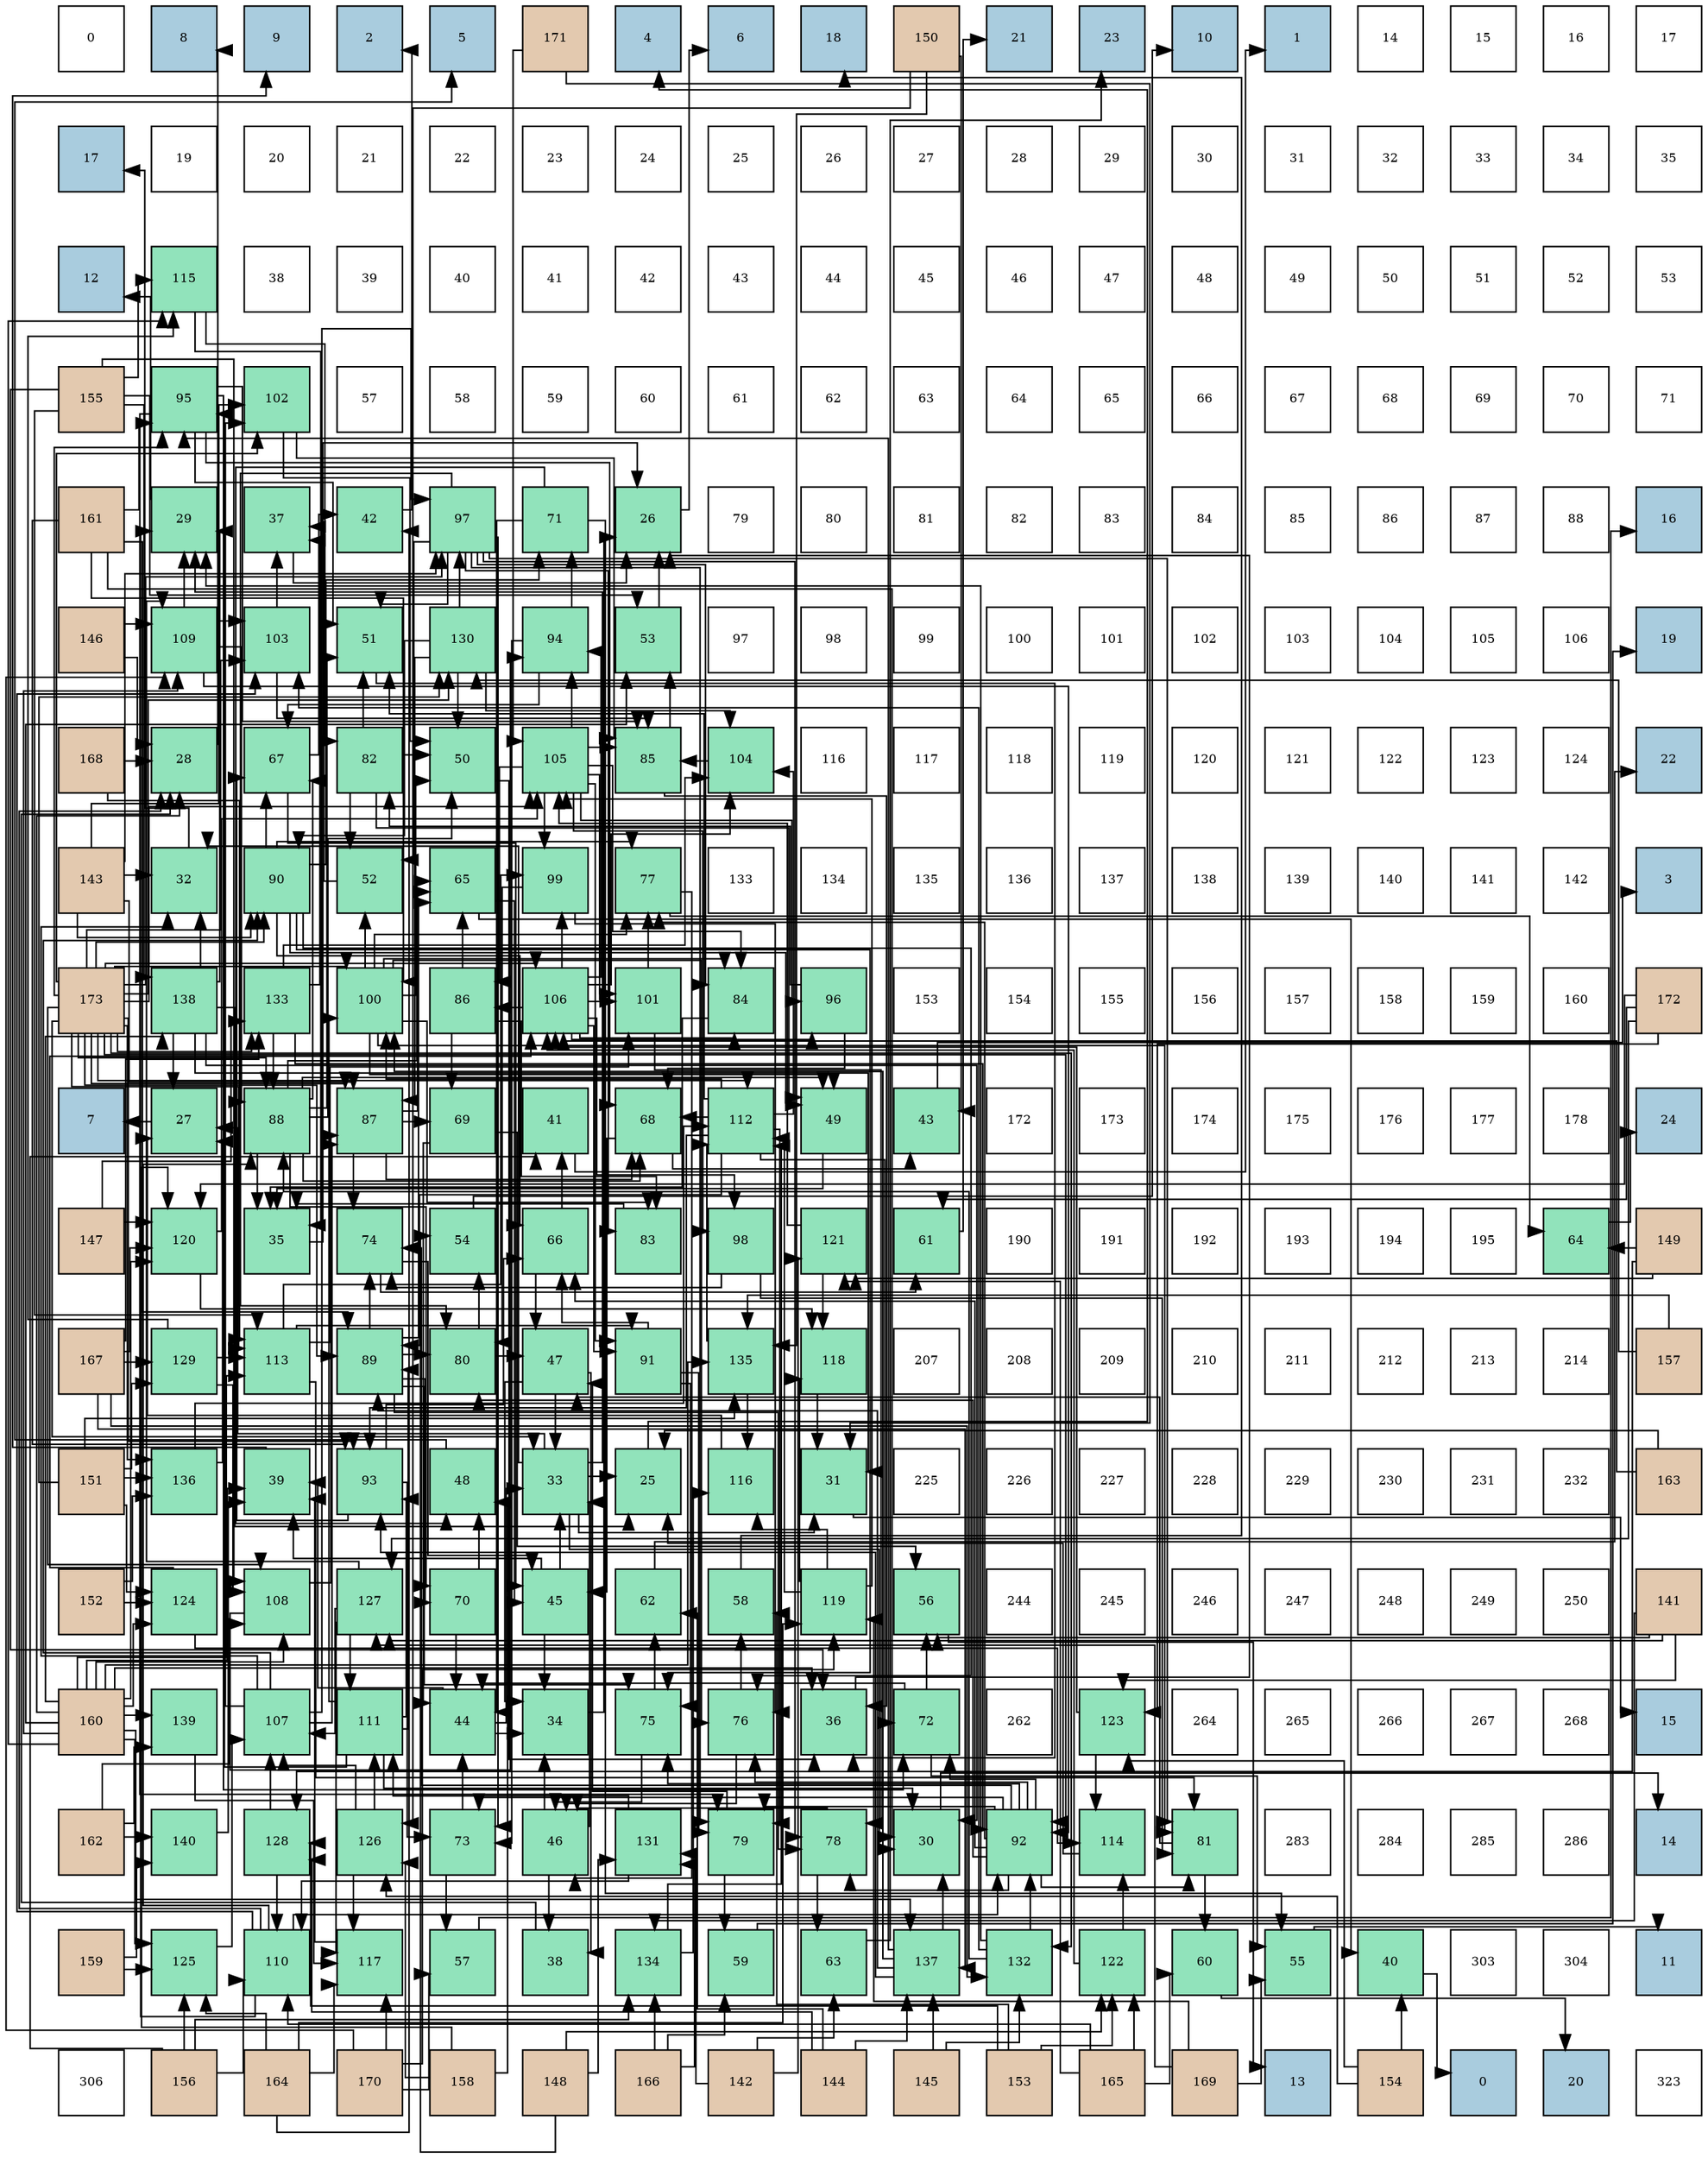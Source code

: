 digraph layout{
 rankdir=TB;
 splines=ortho;
 node [style=filled shape=square fixedsize=true width=0.6];
0[label="0", fontsize=8, fillcolor="#ffffff"];
1[label="8", fontsize=8, fillcolor="#a9ccde"];
2[label="9", fontsize=8, fillcolor="#a9ccde"];
3[label="2", fontsize=8, fillcolor="#a9ccde"];
4[label="5", fontsize=8, fillcolor="#a9ccde"];
5[label="171", fontsize=8, fillcolor="#e3c9af"];
6[label="4", fontsize=8, fillcolor="#a9ccde"];
7[label="6", fontsize=8, fillcolor="#a9ccde"];
8[label="18", fontsize=8, fillcolor="#a9ccde"];
9[label="150", fontsize=8, fillcolor="#e3c9af"];
10[label="21", fontsize=8, fillcolor="#a9ccde"];
11[label="23", fontsize=8, fillcolor="#a9ccde"];
12[label="10", fontsize=8, fillcolor="#a9ccde"];
13[label="1", fontsize=8, fillcolor="#a9ccde"];
14[label="14", fontsize=8, fillcolor="#ffffff"];
15[label="15", fontsize=8, fillcolor="#ffffff"];
16[label="16", fontsize=8, fillcolor="#ffffff"];
17[label="17", fontsize=8, fillcolor="#ffffff"];
18[label="17", fontsize=8, fillcolor="#a9ccde"];
19[label="19", fontsize=8, fillcolor="#ffffff"];
20[label="20", fontsize=8, fillcolor="#ffffff"];
21[label="21", fontsize=8, fillcolor="#ffffff"];
22[label="22", fontsize=8, fillcolor="#ffffff"];
23[label="23", fontsize=8, fillcolor="#ffffff"];
24[label="24", fontsize=8, fillcolor="#ffffff"];
25[label="25", fontsize=8, fillcolor="#ffffff"];
26[label="26", fontsize=8, fillcolor="#ffffff"];
27[label="27", fontsize=8, fillcolor="#ffffff"];
28[label="28", fontsize=8, fillcolor="#ffffff"];
29[label="29", fontsize=8, fillcolor="#ffffff"];
30[label="30", fontsize=8, fillcolor="#ffffff"];
31[label="31", fontsize=8, fillcolor="#ffffff"];
32[label="32", fontsize=8, fillcolor="#ffffff"];
33[label="33", fontsize=8, fillcolor="#ffffff"];
34[label="34", fontsize=8, fillcolor="#ffffff"];
35[label="35", fontsize=8, fillcolor="#ffffff"];
36[label="12", fontsize=8, fillcolor="#a9ccde"];
37[label="115", fontsize=8, fillcolor="#91e3bb"];
38[label="38", fontsize=8, fillcolor="#ffffff"];
39[label="39", fontsize=8, fillcolor="#ffffff"];
40[label="40", fontsize=8, fillcolor="#ffffff"];
41[label="41", fontsize=8, fillcolor="#ffffff"];
42[label="42", fontsize=8, fillcolor="#ffffff"];
43[label="43", fontsize=8, fillcolor="#ffffff"];
44[label="44", fontsize=8, fillcolor="#ffffff"];
45[label="45", fontsize=8, fillcolor="#ffffff"];
46[label="46", fontsize=8, fillcolor="#ffffff"];
47[label="47", fontsize=8, fillcolor="#ffffff"];
48[label="48", fontsize=8, fillcolor="#ffffff"];
49[label="49", fontsize=8, fillcolor="#ffffff"];
50[label="50", fontsize=8, fillcolor="#ffffff"];
51[label="51", fontsize=8, fillcolor="#ffffff"];
52[label="52", fontsize=8, fillcolor="#ffffff"];
53[label="53", fontsize=8, fillcolor="#ffffff"];
54[label="155", fontsize=8, fillcolor="#e3c9af"];
55[label="95", fontsize=8, fillcolor="#91e3bb"];
56[label="102", fontsize=8, fillcolor="#91e3bb"];
57[label="57", fontsize=8, fillcolor="#ffffff"];
58[label="58", fontsize=8, fillcolor="#ffffff"];
59[label="59", fontsize=8, fillcolor="#ffffff"];
60[label="60", fontsize=8, fillcolor="#ffffff"];
61[label="61", fontsize=8, fillcolor="#ffffff"];
62[label="62", fontsize=8, fillcolor="#ffffff"];
63[label="63", fontsize=8, fillcolor="#ffffff"];
64[label="64", fontsize=8, fillcolor="#ffffff"];
65[label="65", fontsize=8, fillcolor="#ffffff"];
66[label="66", fontsize=8, fillcolor="#ffffff"];
67[label="67", fontsize=8, fillcolor="#ffffff"];
68[label="68", fontsize=8, fillcolor="#ffffff"];
69[label="69", fontsize=8, fillcolor="#ffffff"];
70[label="70", fontsize=8, fillcolor="#ffffff"];
71[label="71", fontsize=8, fillcolor="#ffffff"];
72[label="161", fontsize=8, fillcolor="#e3c9af"];
73[label="29", fontsize=8, fillcolor="#91e3bb"];
74[label="37", fontsize=8, fillcolor="#91e3bb"];
75[label="42", fontsize=8, fillcolor="#91e3bb"];
76[label="97", fontsize=8, fillcolor="#91e3bb"];
77[label="71", fontsize=8, fillcolor="#91e3bb"];
78[label="26", fontsize=8, fillcolor="#91e3bb"];
79[label="79", fontsize=8, fillcolor="#ffffff"];
80[label="80", fontsize=8, fillcolor="#ffffff"];
81[label="81", fontsize=8, fillcolor="#ffffff"];
82[label="82", fontsize=8, fillcolor="#ffffff"];
83[label="83", fontsize=8, fillcolor="#ffffff"];
84[label="84", fontsize=8, fillcolor="#ffffff"];
85[label="85", fontsize=8, fillcolor="#ffffff"];
86[label="86", fontsize=8, fillcolor="#ffffff"];
87[label="87", fontsize=8, fillcolor="#ffffff"];
88[label="88", fontsize=8, fillcolor="#ffffff"];
89[label="16", fontsize=8, fillcolor="#a9ccde"];
90[label="146", fontsize=8, fillcolor="#e3c9af"];
91[label="109", fontsize=8, fillcolor="#91e3bb"];
92[label="103", fontsize=8, fillcolor="#91e3bb"];
93[label="51", fontsize=8, fillcolor="#91e3bb"];
94[label="130", fontsize=8, fillcolor="#91e3bb"];
95[label="94", fontsize=8, fillcolor="#91e3bb"];
96[label="53", fontsize=8, fillcolor="#91e3bb"];
97[label="97", fontsize=8, fillcolor="#ffffff"];
98[label="98", fontsize=8, fillcolor="#ffffff"];
99[label="99", fontsize=8, fillcolor="#ffffff"];
100[label="100", fontsize=8, fillcolor="#ffffff"];
101[label="101", fontsize=8, fillcolor="#ffffff"];
102[label="102", fontsize=8, fillcolor="#ffffff"];
103[label="103", fontsize=8, fillcolor="#ffffff"];
104[label="104", fontsize=8, fillcolor="#ffffff"];
105[label="105", fontsize=8, fillcolor="#ffffff"];
106[label="106", fontsize=8, fillcolor="#ffffff"];
107[label="19", fontsize=8, fillcolor="#a9ccde"];
108[label="168", fontsize=8, fillcolor="#e3c9af"];
109[label="28", fontsize=8, fillcolor="#91e3bb"];
110[label="67", fontsize=8, fillcolor="#91e3bb"];
111[label="82", fontsize=8, fillcolor="#91e3bb"];
112[label="50", fontsize=8, fillcolor="#91e3bb"];
113[label="105", fontsize=8, fillcolor="#91e3bb"];
114[label="85", fontsize=8, fillcolor="#91e3bb"];
115[label="104", fontsize=8, fillcolor="#91e3bb"];
116[label="116", fontsize=8, fillcolor="#ffffff"];
117[label="117", fontsize=8, fillcolor="#ffffff"];
118[label="118", fontsize=8, fillcolor="#ffffff"];
119[label="119", fontsize=8, fillcolor="#ffffff"];
120[label="120", fontsize=8, fillcolor="#ffffff"];
121[label="121", fontsize=8, fillcolor="#ffffff"];
122[label="122", fontsize=8, fillcolor="#ffffff"];
123[label="123", fontsize=8, fillcolor="#ffffff"];
124[label="124", fontsize=8, fillcolor="#ffffff"];
125[label="22", fontsize=8, fillcolor="#a9ccde"];
126[label="143", fontsize=8, fillcolor="#e3c9af"];
127[label="32", fontsize=8, fillcolor="#91e3bb"];
128[label="90", fontsize=8, fillcolor="#91e3bb"];
129[label="52", fontsize=8, fillcolor="#91e3bb"];
130[label="65", fontsize=8, fillcolor="#91e3bb"];
131[label="99", fontsize=8, fillcolor="#91e3bb"];
132[label="77", fontsize=8, fillcolor="#91e3bb"];
133[label="133", fontsize=8, fillcolor="#ffffff"];
134[label="134", fontsize=8, fillcolor="#ffffff"];
135[label="135", fontsize=8, fillcolor="#ffffff"];
136[label="136", fontsize=8, fillcolor="#ffffff"];
137[label="137", fontsize=8, fillcolor="#ffffff"];
138[label="138", fontsize=8, fillcolor="#ffffff"];
139[label="139", fontsize=8, fillcolor="#ffffff"];
140[label="140", fontsize=8, fillcolor="#ffffff"];
141[label="141", fontsize=8, fillcolor="#ffffff"];
142[label="142", fontsize=8, fillcolor="#ffffff"];
143[label="3", fontsize=8, fillcolor="#a9ccde"];
144[label="173", fontsize=8, fillcolor="#e3c9af"];
145[label="138", fontsize=8, fillcolor="#91e3bb"];
146[label="133", fontsize=8, fillcolor="#91e3bb"];
147[label="100", fontsize=8, fillcolor="#91e3bb"];
148[label="86", fontsize=8, fillcolor="#91e3bb"];
149[label="106", fontsize=8, fillcolor="#91e3bb"];
150[label="101", fontsize=8, fillcolor="#91e3bb"];
151[label="84", fontsize=8, fillcolor="#91e3bb"];
152[label="96", fontsize=8, fillcolor="#91e3bb"];
153[label="153", fontsize=8, fillcolor="#ffffff"];
154[label="154", fontsize=8, fillcolor="#ffffff"];
155[label="155", fontsize=8, fillcolor="#ffffff"];
156[label="156", fontsize=8, fillcolor="#ffffff"];
157[label="157", fontsize=8, fillcolor="#ffffff"];
158[label="158", fontsize=8, fillcolor="#ffffff"];
159[label="159", fontsize=8, fillcolor="#ffffff"];
160[label="160", fontsize=8, fillcolor="#ffffff"];
161[label="172", fontsize=8, fillcolor="#e3c9af"];
162[label="7", fontsize=8, fillcolor="#a9ccde"];
163[label="27", fontsize=8, fillcolor="#91e3bb"];
164[label="88", fontsize=8, fillcolor="#91e3bb"];
165[label="87", fontsize=8, fillcolor="#91e3bb"];
166[label="69", fontsize=8, fillcolor="#91e3bb"];
167[label="41", fontsize=8, fillcolor="#91e3bb"];
168[label="68", fontsize=8, fillcolor="#91e3bb"];
169[label="112", fontsize=8, fillcolor="#91e3bb"];
170[label="49", fontsize=8, fillcolor="#91e3bb"];
171[label="43", fontsize=8, fillcolor="#91e3bb"];
172[label="172", fontsize=8, fillcolor="#ffffff"];
173[label="173", fontsize=8, fillcolor="#ffffff"];
174[label="174", fontsize=8, fillcolor="#ffffff"];
175[label="175", fontsize=8, fillcolor="#ffffff"];
176[label="176", fontsize=8, fillcolor="#ffffff"];
177[label="177", fontsize=8, fillcolor="#ffffff"];
178[label="178", fontsize=8, fillcolor="#ffffff"];
179[label="24", fontsize=8, fillcolor="#a9ccde"];
180[label="147", fontsize=8, fillcolor="#e3c9af"];
181[label="120", fontsize=8, fillcolor="#91e3bb"];
182[label="35", fontsize=8, fillcolor="#91e3bb"];
183[label="74", fontsize=8, fillcolor="#91e3bb"];
184[label="54", fontsize=8, fillcolor="#91e3bb"];
185[label="66", fontsize=8, fillcolor="#91e3bb"];
186[label="83", fontsize=8, fillcolor="#91e3bb"];
187[label="98", fontsize=8, fillcolor="#91e3bb"];
188[label="121", fontsize=8, fillcolor="#91e3bb"];
189[label="61", fontsize=8, fillcolor="#91e3bb"];
190[label="190", fontsize=8, fillcolor="#ffffff"];
191[label="191", fontsize=8, fillcolor="#ffffff"];
192[label="192", fontsize=8, fillcolor="#ffffff"];
193[label="193", fontsize=8, fillcolor="#ffffff"];
194[label="194", fontsize=8, fillcolor="#ffffff"];
195[label="195", fontsize=8, fillcolor="#ffffff"];
196[label="64", fontsize=8, fillcolor="#91e3bb"];
197[label="149", fontsize=8, fillcolor="#e3c9af"];
198[label="167", fontsize=8, fillcolor="#e3c9af"];
199[label="129", fontsize=8, fillcolor="#91e3bb"];
200[label="113", fontsize=8, fillcolor="#91e3bb"];
201[label="89", fontsize=8, fillcolor="#91e3bb"];
202[label="80", fontsize=8, fillcolor="#91e3bb"];
203[label="47", fontsize=8, fillcolor="#91e3bb"];
204[label="91", fontsize=8, fillcolor="#91e3bb"];
205[label="135", fontsize=8, fillcolor="#91e3bb"];
206[label="118", fontsize=8, fillcolor="#91e3bb"];
207[label="207", fontsize=8, fillcolor="#ffffff"];
208[label="208", fontsize=8, fillcolor="#ffffff"];
209[label="209", fontsize=8, fillcolor="#ffffff"];
210[label="210", fontsize=8, fillcolor="#ffffff"];
211[label="211", fontsize=8, fillcolor="#ffffff"];
212[label="212", fontsize=8, fillcolor="#ffffff"];
213[label="213", fontsize=8, fillcolor="#ffffff"];
214[label="214", fontsize=8, fillcolor="#ffffff"];
215[label="157", fontsize=8, fillcolor="#e3c9af"];
216[label="151", fontsize=8, fillcolor="#e3c9af"];
217[label="136", fontsize=8, fillcolor="#91e3bb"];
218[label="39", fontsize=8, fillcolor="#91e3bb"];
219[label="93", fontsize=8, fillcolor="#91e3bb"];
220[label="48", fontsize=8, fillcolor="#91e3bb"];
221[label="33", fontsize=8, fillcolor="#91e3bb"];
222[label="25", fontsize=8, fillcolor="#91e3bb"];
223[label="116", fontsize=8, fillcolor="#91e3bb"];
224[label="31", fontsize=8, fillcolor="#91e3bb"];
225[label="225", fontsize=8, fillcolor="#ffffff"];
226[label="226", fontsize=8, fillcolor="#ffffff"];
227[label="227", fontsize=8, fillcolor="#ffffff"];
228[label="228", fontsize=8, fillcolor="#ffffff"];
229[label="229", fontsize=8, fillcolor="#ffffff"];
230[label="230", fontsize=8, fillcolor="#ffffff"];
231[label="231", fontsize=8, fillcolor="#ffffff"];
232[label="232", fontsize=8, fillcolor="#ffffff"];
233[label="163", fontsize=8, fillcolor="#e3c9af"];
234[label="152", fontsize=8, fillcolor="#e3c9af"];
235[label="124", fontsize=8, fillcolor="#91e3bb"];
236[label="108", fontsize=8, fillcolor="#91e3bb"];
237[label="127", fontsize=8, fillcolor="#91e3bb"];
238[label="70", fontsize=8, fillcolor="#91e3bb"];
239[label="45", fontsize=8, fillcolor="#91e3bb"];
240[label="62", fontsize=8, fillcolor="#91e3bb"];
241[label="58", fontsize=8, fillcolor="#91e3bb"];
242[label="119", fontsize=8, fillcolor="#91e3bb"];
243[label="56", fontsize=8, fillcolor="#91e3bb"];
244[label="244", fontsize=8, fillcolor="#ffffff"];
245[label="245", fontsize=8, fillcolor="#ffffff"];
246[label="246", fontsize=8, fillcolor="#ffffff"];
247[label="247", fontsize=8, fillcolor="#ffffff"];
248[label="248", fontsize=8, fillcolor="#ffffff"];
249[label="249", fontsize=8, fillcolor="#ffffff"];
250[label="250", fontsize=8, fillcolor="#ffffff"];
251[label="141", fontsize=8, fillcolor="#e3c9af"];
252[label="160", fontsize=8, fillcolor="#e3c9af"];
253[label="139", fontsize=8, fillcolor="#91e3bb"];
254[label="107", fontsize=8, fillcolor="#91e3bb"];
255[label="111", fontsize=8, fillcolor="#91e3bb"];
256[label="44", fontsize=8, fillcolor="#91e3bb"];
257[label="34", fontsize=8, fillcolor="#91e3bb"];
258[label="75", fontsize=8, fillcolor="#91e3bb"];
259[label="76", fontsize=8, fillcolor="#91e3bb"];
260[label="36", fontsize=8, fillcolor="#91e3bb"];
261[label="72", fontsize=8, fillcolor="#91e3bb"];
262[label="262", fontsize=8, fillcolor="#ffffff"];
263[label="123", fontsize=8, fillcolor="#91e3bb"];
264[label="264", fontsize=8, fillcolor="#ffffff"];
265[label="265", fontsize=8, fillcolor="#ffffff"];
266[label="266", fontsize=8, fillcolor="#ffffff"];
267[label="267", fontsize=8, fillcolor="#ffffff"];
268[label="268", fontsize=8, fillcolor="#ffffff"];
269[label="15", fontsize=8, fillcolor="#a9ccde"];
270[label="162", fontsize=8, fillcolor="#e3c9af"];
271[label="140", fontsize=8, fillcolor="#91e3bb"];
272[label="128", fontsize=8, fillcolor="#91e3bb"];
273[label="126", fontsize=8, fillcolor="#91e3bb"];
274[label="73", fontsize=8, fillcolor="#91e3bb"];
275[label="46", fontsize=8, fillcolor="#91e3bb"];
276[label="131", fontsize=8, fillcolor="#91e3bb"];
277[label="79", fontsize=8, fillcolor="#91e3bb"];
278[label="78", fontsize=8, fillcolor="#91e3bb"];
279[label="30", fontsize=8, fillcolor="#91e3bb"];
280[label="92", fontsize=8, fillcolor="#91e3bb"];
281[label="114", fontsize=8, fillcolor="#91e3bb"];
282[label="81", fontsize=8, fillcolor="#91e3bb"];
283[label="283", fontsize=8, fillcolor="#ffffff"];
284[label="284", fontsize=8, fillcolor="#ffffff"];
285[label="285", fontsize=8, fillcolor="#ffffff"];
286[label="286", fontsize=8, fillcolor="#ffffff"];
287[label="14", fontsize=8, fillcolor="#a9ccde"];
288[label="159", fontsize=8, fillcolor="#e3c9af"];
289[label="125", fontsize=8, fillcolor="#91e3bb"];
290[label="110", fontsize=8, fillcolor="#91e3bb"];
291[label="117", fontsize=8, fillcolor="#91e3bb"];
292[label="57", fontsize=8, fillcolor="#91e3bb"];
293[label="38", fontsize=8, fillcolor="#91e3bb"];
294[label="134", fontsize=8, fillcolor="#91e3bb"];
295[label="59", fontsize=8, fillcolor="#91e3bb"];
296[label="63", fontsize=8, fillcolor="#91e3bb"];
297[label="137", fontsize=8, fillcolor="#91e3bb"];
298[label="132", fontsize=8, fillcolor="#91e3bb"];
299[label="122", fontsize=8, fillcolor="#91e3bb"];
300[label="60", fontsize=8, fillcolor="#91e3bb"];
301[label="55", fontsize=8, fillcolor="#91e3bb"];
302[label="40", fontsize=8, fillcolor="#91e3bb"];
303[label="303", fontsize=8, fillcolor="#ffffff"];
304[label="304", fontsize=8, fillcolor="#ffffff"];
305[label="11", fontsize=8, fillcolor="#a9ccde"];
306[label="306", fontsize=8, fillcolor="#ffffff"];
307[label="156", fontsize=8, fillcolor="#e3c9af"];
308[label="164", fontsize=8, fillcolor="#e3c9af"];
309[label="170", fontsize=8, fillcolor="#e3c9af"];
310[label="158", fontsize=8, fillcolor="#e3c9af"];
311[label="148", fontsize=8, fillcolor="#e3c9af"];
312[label="166", fontsize=8, fillcolor="#e3c9af"];
313[label="142", fontsize=8, fillcolor="#e3c9af"];
314[label="144", fontsize=8, fillcolor="#e3c9af"];
315[label="145", fontsize=8, fillcolor="#e3c9af"];
316[label="153", fontsize=8, fillcolor="#e3c9af"];
317[label="165", fontsize=8, fillcolor="#e3c9af"];
318[label="169", fontsize=8, fillcolor="#e3c9af"];
319[label="13", fontsize=8, fillcolor="#a9ccde"];
320[label="154", fontsize=8, fillcolor="#e3c9af"];
321[label="0", fontsize=8, fillcolor="#a9ccde"];
322[label="20", fontsize=8, fillcolor="#a9ccde"];
323[label="323", fontsize=8, fillcolor="#ffffff"];
edge [constraint=false, style=vis];222 -> 6;
78 -> 7;
163 -> 162;
109 -> 1;
73 -> 36;
279 -> 287;
224 -> 269;
127 -> 18;
221 -> 222;
221 -> 163;
221 -> 73;
221 -> 279;
221 -> 224;
221 -> 127;
257 -> 78;
182 -> 78;
260 -> 78;
74 -> 78;
293 -> 109;
218 -> 2;
302 -> 321;
167 -> 13;
75 -> 3;
171 -> 143;
256 -> 221;
256 -> 257;
256 -> 218;
239 -> 221;
239 -> 257;
239 -> 218;
275 -> 221;
275 -> 257;
275 -> 293;
203 -> 221;
203 -> 257;
203 -> 293;
220 -> 4;
170 -> 182;
112 -> 260;
93 -> 260;
129 -> 74;
96 -> 78;
184 -> 12;
301 -> 305;
243 -> 319;
292 -> 89;
241 -> 8;
295 -> 107;
300 -> 322;
189 -> 10;
240 -> 125;
296 -> 11;
196 -> 179;
130 -> 302;
130 -> 239;
185 -> 167;
185 -> 203;
110 -> 75;
110 -> 239;
168 -> 171;
168 -> 239;
166 -> 256;
166 -> 243;
238 -> 256;
238 -> 220;
77 -> 256;
77 -> 220;
77 -> 301;
261 -> 256;
261 -> 301;
261 -> 243;
274 -> 256;
274 -> 292;
183 -> 239;
183 -> 189;
258 -> 275;
258 -> 240;
259 -> 275;
259 -> 241;
132 -> 275;
132 -> 196;
278 -> 275;
278 -> 296;
277 -> 203;
277 -> 295;
202 -> 203;
202 -> 184;
282 -> 203;
282 -> 300;
111 -> 170;
111 -> 112;
111 -> 93;
111 -> 129;
186 -> 182;
151 -> 182;
114 -> 260;
114 -> 96;
148 -> 130;
148 -> 166;
148 -> 186;
165 -> 130;
165 -> 168;
165 -> 166;
165 -> 183;
164 -> 182;
164 -> 170;
164 -> 112;
164 -> 93;
164 -> 130;
164 -> 110;
164 -> 168;
164 -> 238;
201 -> 130;
201 -> 238;
201 -> 183;
201 -> 258;
201 -> 278;
201 -> 202;
128 -> 170;
128 -> 185;
128 -> 110;
128 -> 77;
128 -> 258;
128 -> 259;
128 -> 132;
204 -> 185;
204 -> 258;
204 -> 277;
280 -> 185;
280 -> 261;
280 -> 274;
280 -> 183;
280 -> 258;
280 -> 259;
280 -> 132;
280 -> 278;
280 -> 277;
280 -> 202;
280 -> 282;
219 -> 185;
219 -> 110;
219 -> 274;
95 -> 110;
95 -> 77;
95 -> 274;
55 -> 93;
55 -> 168;
55 -> 261;
55 -> 277;
55 -> 114;
152 -> 168;
152 -> 111;
76 -> 93;
76 -> 129;
76 -> 274;
76 -> 278;
76 -> 277;
76 -> 202;
76 -> 282;
76 -> 186;
76 -> 151;
187 -> 183;
187 -> 282;
131 -> 259;
131 -> 202;
147 -> 170;
147 -> 112;
147 -> 129;
147 -> 259;
147 -> 132;
147 -> 282;
147 -> 186;
147 -> 151;
150 -> 132;
150 -> 278;
56 -> 112;
56 -> 114;
92 -> 74;
92 -> 114;
115 -> 114;
113 -> 151;
113 -> 114;
113 -> 148;
113 -> 204;
113 -> 95;
113 -> 152;
113 -> 187;
113 -> 131;
113 -> 150;
149 -> 151;
149 -> 148;
149 -> 204;
149 -> 95;
149 -> 152;
149 -> 187;
149 -> 131;
149 -> 150;
149 -> 115;
254 -> 127;
254 -> 165;
254 -> 128;
254 -> 76;
254 -> 56;
236 -> 165;
236 -> 95;
91 -> 73;
91 -> 164;
91 -> 280;
91 -> 92;
290 -> 109;
290 -> 73;
290 -> 164;
290 -> 280;
290 -> 92;
255 -> 279;
255 -> 201;
255 -> 219;
255 -> 55;
255 -> 147;
169 -> 93;
169 -> 168;
169 -> 261;
169 -> 277;
169 -> 201;
169 -> 219;
169 -> 147;
169 -> 115;
200 -> 282;
200 -> 204;
200 -> 131;
200 -> 150;
281 -> 222;
37 -> 182;
37 -> 111;
223 -> 163;
291 -> 218;
206 -> 224;
242 -> 113;
242 -> 169;
242 -> 223;
242 -> 206;
181 -> 113;
181 -> 206;
188 -> 113;
188 -> 206;
299 -> 149;
299 -> 281;
263 -> 149;
263 -> 281;
235 -> 149;
235 -> 281;
289 -> 254;
273 -> 254;
273 -> 255;
273 -> 291;
237 -> 254;
237 -> 91;
237 -> 255;
237 -> 291;
272 -> 254;
272 -> 290;
199 -> 236;
199 -> 200;
199 -> 37;
94 -> 112;
94 -> 165;
94 -> 128;
94 -> 76;
94 -> 115;
276 -> 290;
276 -> 255;
298 -> 73;
298 -> 164;
298 -> 280;
298 -> 92;
146 -> 74;
146 -> 164;
146 -> 280;
146 -> 115;
294 -> 169;
294 -> 223;
205 -> 169;
205 -> 223;
217 -> 163;
217 -> 169;
297 -> 279;
297 -> 201;
297 -> 219;
297 -> 55;
297 -> 147;
145 -> 222;
145 -> 163;
145 -> 73;
145 -> 279;
145 -> 224;
145 -> 127;
253 -> 291;
271 -> 218;
251 -> 243;
251 -> 263;
251 -> 237;
251 -> 294;
313 -> 296;
313 -> 188;
313 -> 276;
126 -> 127;
126 -> 165;
126 -> 128;
126 -> 76;
126 -> 56;
314 -> 240;
314 -> 272;
314 -> 297;
315 -> 298;
315 -> 297;
90 -> 109;
90 -> 91;
180 -> 181;
180 -> 146;
311 -> 184;
311 -> 299;
311 -> 276;
197 -> 196;
197 -> 188;
197 -> 272;
9 -> 171;
9 -> 273;
9 -> 205;
216 -> 235;
216 -> 199;
216 -> 94;
216 -> 205;
216 -> 217;
234 -> 235;
234 -> 217;
316 -> 241;
316 -> 299;
316 -> 272;
320 -> 302;
320 -> 263;
320 -> 273;
54 -> 260;
54 -> 96;
54 -> 236;
54 -> 200;
54 -> 37;
54 -> 145;
307 -> 167;
307 -> 290;
307 -> 289;
307 -> 294;
215 -> 94;
215 -> 205;
310 -> 220;
310 -> 181;
310 -> 273;
288 -> 289;
288 -> 271;
252 -> 109;
252 -> 260;
252 -> 218;
252 -> 96;
252 -> 236;
252 -> 91;
252 -> 200;
252 -> 37;
252 -> 181;
252 -> 235;
252 -> 289;
252 -> 205;
252 -> 297;
252 -> 145;
252 -> 253;
72 -> 279;
72 -> 201;
72 -> 219;
72 -> 55;
72 -> 147;
270 -> 236;
270 -> 253;
270 -> 271;
233 -> 222;
233 -> 149;
308 -> 75;
308 -> 291;
308 -> 242;
308 -> 289;
317 -> 300;
317 -> 290;
317 -> 188;
317 -> 299;
312 -> 295;
312 -> 276;
312 -> 294;
198 -> 181;
198 -> 199;
198 -> 298;
198 -> 146;
198 -> 297;
108 -> 109;
108 -> 200;
318 -> 301;
318 -> 242;
318 -> 237;
309 -> 292;
309 -> 91;
309 -> 291;
309 -> 242;
5 -> 224;
5 -> 113;
161 -> 189;
161 -> 181;
161 -> 263;
161 -> 237;
144 -> 221;
144 -> 165;
144 -> 164;
144 -> 201;
144 -> 128;
144 -> 280;
144 -> 219;
144 -> 55;
144 -> 76;
144 -> 147;
144 -> 56;
144 -> 92;
144 -> 113;
144 -> 149;
144 -> 236;
144 -> 169;
144 -> 200;
144 -> 94;
144 -> 298;
144 -> 146;
144 -> 217;
edge [constraint=true, style=invis];
0 -> 18 -> 36 -> 54 -> 72 -> 90 -> 108 -> 126 -> 144 -> 162 -> 180 -> 198 -> 216 -> 234 -> 252 -> 270 -> 288 -> 306;
1 -> 19 -> 37 -> 55 -> 73 -> 91 -> 109 -> 127 -> 145 -> 163 -> 181 -> 199 -> 217 -> 235 -> 253 -> 271 -> 289 -> 307;
2 -> 20 -> 38 -> 56 -> 74 -> 92 -> 110 -> 128 -> 146 -> 164 -> 182 -> 200 -> 218 -> 236 -> 254 -> 272 -> 290 -> 308;
3 -> 21 -> 39 -> 57 -> 75 -> 93 -> 111 -> 129 -> 147 -> 165 -> 183 -> 201 -> 219 -> 237 -> 255 -> 273 -> 291 -> 309;
4 -> 22 -> 40 -> 58 -> 76 -> 94 -> 112 -> 130 -> 148 -> 166 -> 184 -> 202 -> 220 -> 238 -> 256 -> 274 -> 292 -> 310;
5 -> 23 -> 41 -> 59 -> 77 -> 95 -> 113 -> 131 -> 149 -> 167 -> 185 -> 203 -> 221 -> 239 -> 257 -> 275 -> 293 -> 311;
6 -> 24 -> 42 -> 60 -> 78 -> 96 -> 114 -> 132 -> 150 -> 168 -> 186 -> 204 -> 222 -> 240 -> 258 -> 276 -> 294 -> 312;
7 -> 25 -> 43 -> 61 -> 79 -> 97 -> 115 -> 133 -> 151 -> 169 -> 187 -> 205 -> 223 -> 241 -> 259 -> 277 -> 295 -> 313;
8 -> 26 -> 44 -> 62 -> 80 -> 98 -> 116 -> 134 -> 152 -> 170 -> 188 -> 206 -> 224 -> 242 -> 260 -> 278 -> 296 -> 314;
9 -> 27 -> 45 -> 63 -> 81 -> 99 -> 117 -> 135 -> 153 -> 171 -> 189 -> 207 -> 225 -> 243 -> 261 -> 279 -> 297 -> 315;
10 -> 28 -> 46 -> 64 -> 82 -> 100 -> 118 -> 136 -> 154 -> 172 -> 190 -> 208 -> 226 -> 244 -> 262 -> 280 -> 298 -> 316;
11 -> 29 -> 47 -> 65 -> 83 -> 101 -> 119 -> 137 -> 155 -> 173 -> 191 -> 209 -> 227 -> 245 -> 263 -> 281 -> 299 -> 317;
12 -> 30 -> 48 -> 66 -> 84 -> 102 -> 120 -> 138 -> 156 -> 174 -> 192 -> 210 -> 228 -> 246 -> 264 -> 282 -> 300 -> 318;
13 -> 31 -> 49 -> 67 -> 85 -> 103 -> 121 -> 139 -> 157 -> 175 -> 193 -> 211 -> 229 -> 247 -> 265 -> 283 -> 301 -> 319;
14 -> 32 -> 50 -> 68 -> 86 -> 104 -> 122 -> 140 -> 158 -> 176 -> 194 -> 212 -> 230 -> 248 -> 266 -> 284 -> 302 -> 320;
15 -> 33 -> 51 -> 69 -> 87 -> 105 -> 123 -> 141 -> 159 -> 177 -> 195 -> 213 -> 231 -> 249 -> 267 -> 285 -> 303 -> 321;
16 -> 34 -> 52 -> 70 -> 88 -> 106 -> 124 -> 142 -> 160 -> 178 -> 196 -> 214 -> 232 -> 250 -> 268 -> 286 -> 304 -> 322;
17 -> 35 -> 53 -> 71 -> 89 -> 107 -> 125 -> 143 -> 161 -> 179 -> 197 -> 215 -> 233 -> 251 -> 269 -> 287 -> 305 -> 323;
rank = same {0 -> 1 -> 2 -> 3 -> 4 -> 5 -> 6 -> 7 -> 8 -> 9 -> 10 -> 11 -> 12 -> 13 -> 14 -> 15 -> 16 -> 17};
rank = same {18 -> 19 -> 20 -> 21 -> 22 -> 23 -> 24 -> 25 -> 26 -> 27 -> 28 -> 29 -> 30 -> 31 -> 32 -> 33 -> 34 -> 35};
rank = same {36 -> 37 -> 38 -> 39 -> 40 -> 41 -> 42 -> 43 -> 44 -> 45 -> 46 -> 47 -> 48 -> 49 -> 50 -> 51 -> 52 -> 53};
rank = same {54 -> 55 -> 56 -> 57 -> 58 -> 59 -> 60 -> 61 -> 62 -> 63 -> 64 -> 65 -> 66 -> 67 -> 68 -> 69 -> 70 -> 71};
rank = same {72 -> 73 -> 74 -> 75 -> 76 -> 77 -> 78 -> 79 -> 80 -> 81 -> 82 -> 83 -> 84 -> 85 -> 86 -> 87 -> 88 -> 89};
rank = same {90 -> 91 -> 92 -> 93 -> 94 -> 95 -> 96 -> 97 -> 98 -> 99 -> 100 -> 101 -> 102 -> 103 -> 104 -> 105 -> 106 -> 107};
rank = same {108 -> 109 -> 110 -> 111 -> 112 -> 113 -> 114 -> 115 -> 116 -> 117 -> 118 -> 119 -> 120 -> 121 -> 122 -> 123 -> 124 -> 125};
rank = same {126 -> 127 -> 128 -> 129 -> 130 -> 131 -> 132 -> 133 -> 134 -> 135 -> 136 -> 137 -> 138 -> 139 -> 140 -> 141 -> 142 -> 143};
rank = same {144 -> 145 -> 146 -> 147 -> 148 -> 149 -> 150 -> 151 -> 152 -> 153 -> 154 -> 155 -> 156 -> 157 -> 158 -> 159 -> 160 -> 161};
rank = same {162 -> 163 -> 164 -> 165 -> 166 -> 167 -> 168 -> 169 -> 170 -> 171 -> 172 -> 173 -> 174 -> 175 -> 176 -> 177 -> 178 -> 179};
rank = same {180 -> 181 -> 182 -> 183 -> 184 -> 185 -> 186 -> 187 -> 188 -> 189 -> 190 -> 191 -> 192 -> 193 -> 194 -> 195 -> 196 -> 197};
rank = same {198 -> 199 -> 200 -> 201 -> 202 -> 203 -> 204 -> 205 -> 206 -> 207 -> 208 -> 209 -> 210 -> 211 -> 212 -> 213 -> 214 -> 215};
rank = same {216 -> 217 -> 218 -> 219 -> 220 -> 221 -> 222 -> 223 -> 224 -> 225 -> 226 -> 227 -> 228 -> 229 -> 230 -> 231 -> 232 -> 233};
rank = same {234 -> 235 -> 236 -> 237 -> 238 -> 239 -> 240 -> 241 -> 242 -> 243 -> 244 -> 245 -> 246 -> 247 -> 248 -> 249 -> 250 -> 251};
rank = same {252 -> 253 -> 254 -> 255 -> 256 -> 257 -> 258 -> 259 -> 260 -> 261 -> 262 -> 263 -> 264 -> 265 -> 266 -> 267 -> 268 -> 269};
rank = same {270 -> 271 -> 272 -> 273 -> 274 -> 275 -> 276 -> 277 -> 278 -> 279 -> 280 -> 281 -> 282 -> 283 -> 284 -> 285 -> 286 -> 287};
rank = same {288 -> 289 -> 290 -> 291 -> 292 -> 293 -> 294 -> 295 -> 296 -> 297 -> 298 -> 299 -> 300 -> 301 -> 302 -> 303 -> 304 -> 305};
rank = same {306 -> 307 -> 308 -> 309 -> 310 -> 311 -> 312 -> 313 -> 314 -> 315 -> 316 -> 317 -> 318 -> 319 -> 320 -> 321 -> 322 -> 323};
}